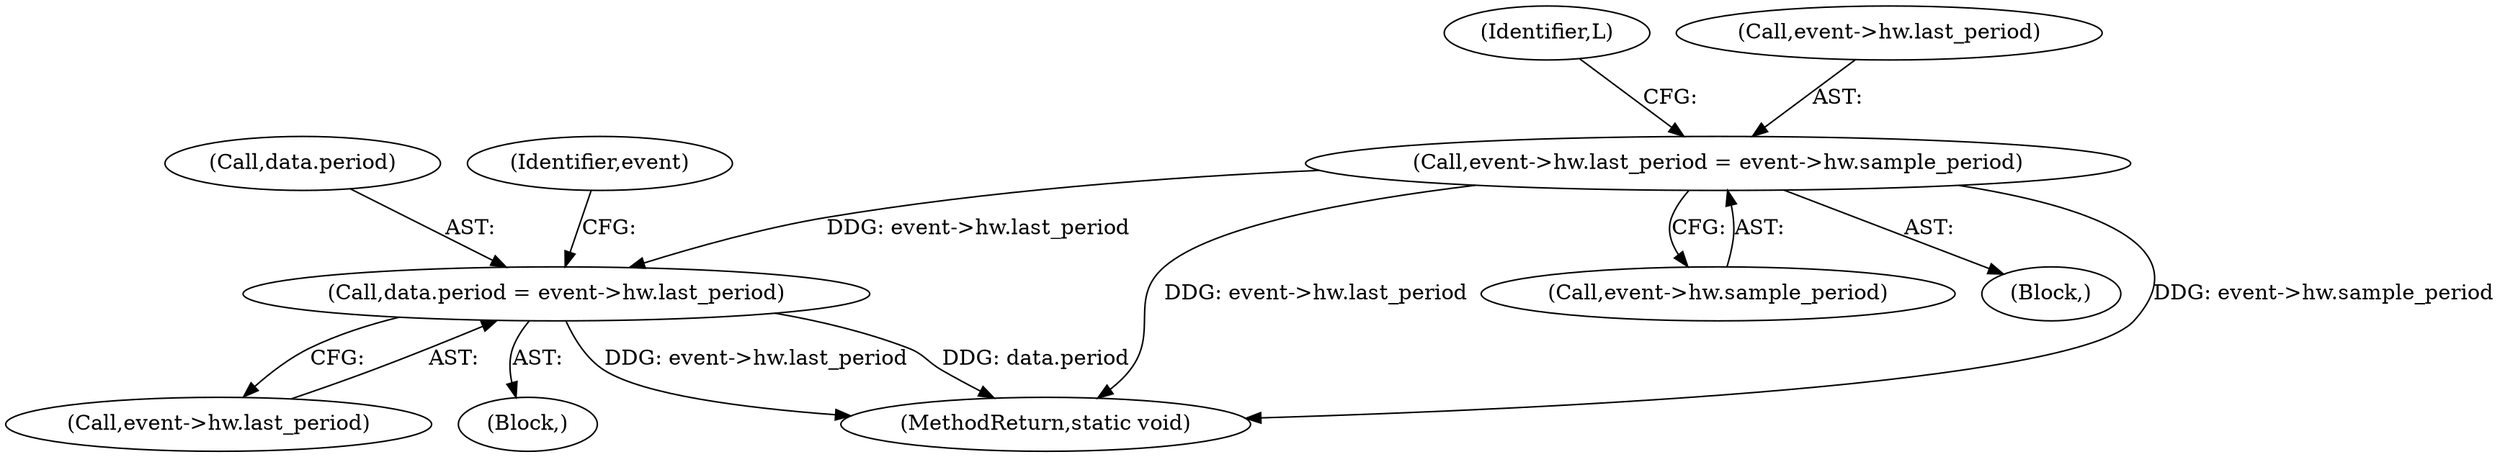 digraph "0_linux_a8b0ca17b80e92faab46ee7179ba9e99ccb61233_18@pointer" {
"1000197" [label="(Call,event->hw.last_period = event->hw.sample_period)"];
"1000244" [label="(Call,data.period = event->hw.last_period)"];
"1000197" [label="(Call,event->hw.last_period = event->hw.sample_period)"];
"1000262" [label="(MethodReturn,static void)"];
"1000203" [label="(Call,event->hw.sample_period)"];
"1000245" [label="(Call,data.period)"];
"1000209" [label="(Identifier,L)"];
"1000248" [label="(Call,event->hw.last_period)"];
"1000238" [label="(Block,)"];
"1000198" [label="(Call,event->hw.last_period)"];
"1000244" [label="(Call,data.period = event->hw.last_period)"];
"1000255" [label="(Identifier,event)"];
"1000183" [label="(Block,)"];
"1000197" -> "1000183"  [label="AST: "];
"1000197" -> "1000203"  [label="CFG: "];
"1000198" -> "1000197"  [label="AST: "];
"1000203" -> "1000197"  [label="AST: "];
"1000209" -> "1000197"  [label="CFG: "];
"1000197" -> "1000262"  [label="DDG: event->hw.sample_period"];
"1000197" -> "1000262"  [label="DDG: event->hw.last_period"];
"1000197" -> "1000244"  [label="DDG: event->hw.last_period"];
"1000244" -> "1000238"  [label="AST: "];
"1000244" -> "1000248"  [label="CFG: "];
"1000245" -> "1000244"  [label="AST: "];
"1000248" -> "1000244"  [label="AST: "];
"1000255" -> "1000244"  [label="CFG: "];
"1000244" -> "1000262"  [label="DDG: event->hw.last_period"];
"1000244" -> "1000262"  [label="DDG: data.period"];
}

